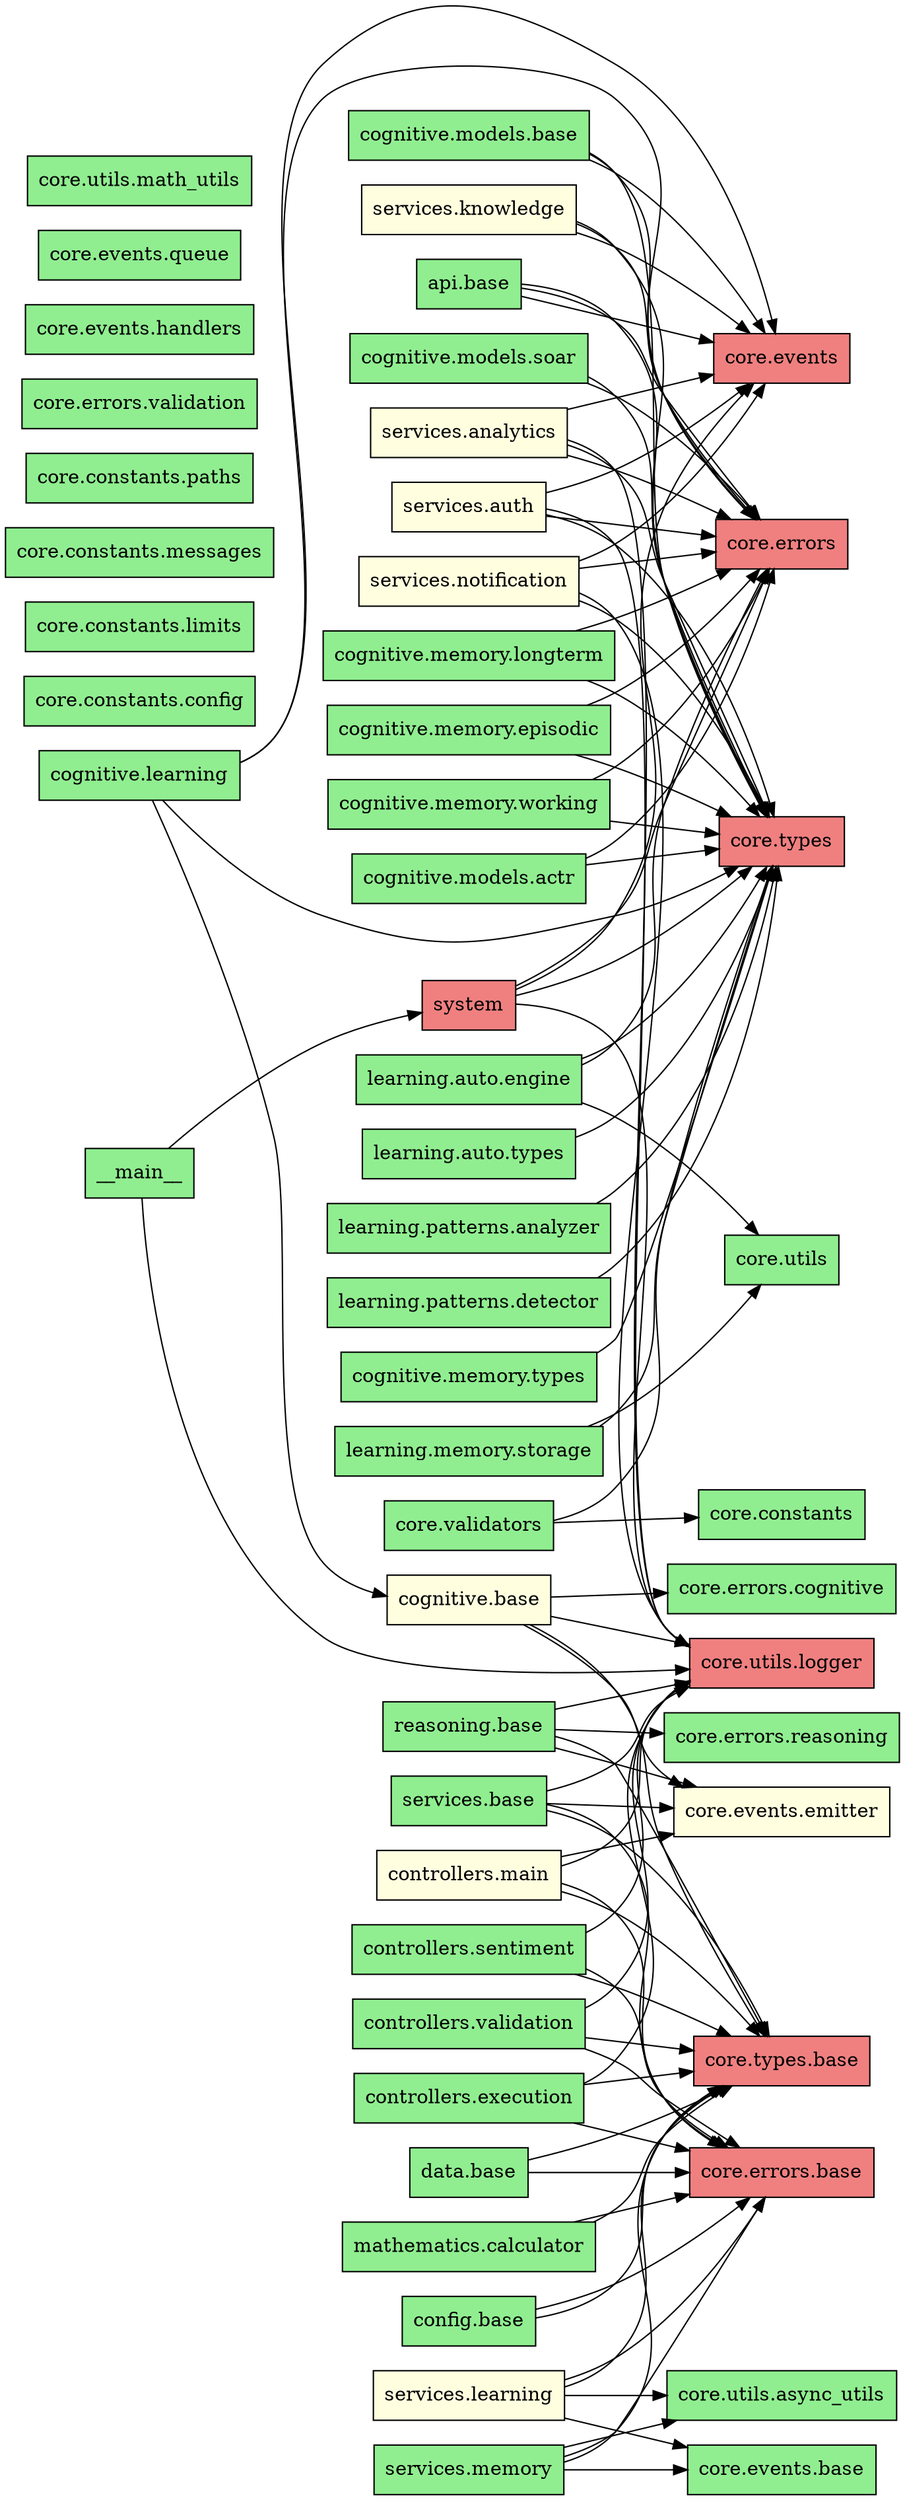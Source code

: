 digraph dependencies {
    rankdir=LR;
    node [shape=box, style=filled];

    system [label="system", fillcolor="lightcoral"];
    __main__ [label="__main__", fillcolor="lightgreen"];
    api_base [label="api.base", fillcolor="lightgreen"];
    cognitive_base [label="cognitive.base", fillcolor="lightyellow"];
    cognitive_learning [label="cognitive.learning", fillcolor="lightgreen"];
    cognitive_memory_episodic [label="cognitive.memory.episodic", fillcolor="lightgreen"];
    cognitive_memory_longterm [label="cognitive.memory.longterm", fillcolor="lightgreen"];
    cognitive_memory_types [label="cognitive.memory.types", fillcolor="lightgreen"];
    cognitive_memory_working [label="cognitive.memory.working", fillcolor="lightgreen"];
    cognitive_models_actr [label="cognitive.models.actr", fillcolor="lightgreen"];
    cognitive_models_base [label="cognitive.models.base", fillcolor="lightgreen"];
    cognitive_models_soar [label="cognitive.models.soar", fillcolor="lightgreen"];
    config_base [label="config.base", fillcolor="lightgreen"];
    controllers_execution [label="controllers.execution", fillcolor="lightgreen"];
    controllers_main [label="controllers.main", fillcolor="lightyellow"];
    controllers_sentiment [label="controllers.sentiment", fillcolor="lightgreen"];
    controllers_validation [label="controllers.validation", fillcolor="lightgreen"];
    core_constants [label="core.constants", fillcolor="lightgreen"];
    core_errors [label="core.errors", fillcolor="lightcoral"];
    core_events [label="core.events", fillcolor="lightcoral"];
    core_types [label="core.types", fillcolor="lightcoral"];
    core_utils [label="core.utils", fillcolor="lightgreen"];
    core_validators [label="core.validators", fillcolor="lightgreen"];
    core_constants_config [label="core.constants.config", fillcolor="lightgreen"];
    core_constants_limits [label="core.constants.limits", fillcolor="lightgreen"];
    core_constants_messages [label="core.constants.messages", fillcolor="lightgreen"];
    core_constants_paths [label="core.constants.paths", fillcolor="lightgreen"];
    core_errors_base [label="core.errors.base", fillcolor="lightcoral"];
    core_errors_cognitive [label="core.errors.cognitive", fillcolor="lightgreen"];
    core_errors_reasoning [label="core.errors.reasoning", fillcolor="lightgreen"];
    core_errors_validation [label="core.errors.validation", fillcolor="lightgreen"];
    core_events_base [label="core.events.base", fillcolor="lightgreen"];
    core_events_emitter [label="core.events.emitter", fillcolor="lightyellow"];
    core_events_handlers [label="core.events.handlers", fillcolor="lightgreen"];
    core_events_queue [label="core.events.queue", fillcolor="lightgreen"];
    core_types_base [label="core.types.base", fillcolor="lightcoral"];
    core_utils_async_utils [label="core.utils.async_utils", fillcolor="lightgreen"];
    core_utils_logger [label="core.utils.logger", fillcolor="lightcoral"];
    core_utils_math_utils [label="core.utils.math_utils", fillcolor="lightgreen"];
    data_base [label="data.base", fillcolor="lightgreen"];
    learning_auto_engine [label="learning.auto.engine", fillcolor="lightgreen"];
    learning_auto_types [label="learning.auto.types", fillcolor="lightgreen"];
    learning_memory_storage [label="learning.memory.storage", fillcolor="lightgreen"];
    learning_patterns_analyzer [label="learning.patterns.analyzer", fillcolor="lightgreen"];
    learning_patterns_detector [label="learning.patterns.detector", fillcolor="lightgreen"];
    mathematics_calculator [label="mathematics.calculator", fillcolor="lightgreen"];
    reasoning_base [label="reasoning.base", fillcolor="lightgreen"];
    services_analytics [label="services.analytics", fillcolor="lightyellow"];
    services_auth [label="services.auth", fillcolor="lightyellow"];
    services_base [label="services.base", fillcolor="lightgreen"];
    services_knowledge [label="services.knowledge", fillcolor="lightyellow"];
    services_learning [label="services.learning", fillcolor="lightyellow"];
    services_memory [label="services.memory", fillcolor="lightgreen"];
    services_notification [label="services.notification", fillcolor="lightyellow"];

    system -> core_events;
    system -> core_types;
    system -> core_errors;
    system -> core_utils_logger;
    __main__ -> core_utils_logger;
    __main__ -> system;
    api_base -> core_events;
    api_base -> core_errors;
    api_base -> core_types;
    cognitive_base -> core_utils_logger;
    cognitive_base -> core_types_base;
    cognitive_base -> core_errors_cognitive;
    cognitive_base -> core_events_emitter;
    cognitive_learning -> core_errors;
    cognitive_learning -> core_events;
    cognitive_learning -> cognitive_base;
    cognitive_learning -> core_types;
    cognitive_memory_episodic -> core_types;
    cognitive_memory_episodic -> core_errors;
    cognitive_memory_longterm -> core_types;
    cognitive_memory_longterm -> core_errors;
    cognitive_memory_types -> core_types;
    cognitive_memory_working -> core_types;
    cognitive_memory_working -> core_errors;
    cognitive_models_actr -> core_errors;
    cognitive_models_actr -> core_types;
    cognitive_models_base -> core_events;
    cognitive_models_base -> core_errors;
    cognitive_models_base -> core_types;
    cognitive_models_soar -> core_errors;
    cognitive_models_soar -> core_types;
    config_base -> core_types_base;
    config_base -> core_errors_base;
    controllers_execution -> core_utils_logger;
    controllers_execution -> core_types_base;
    controllers_execution -> core_errors_base;
    controllers_main -> core_errors_base;
    controllers_main -> core_types_base;
    controllers_main -> core_utils_logger;
    controllers_main -> core_events_emitter;
    controllers_sentiment -> core_utils_logger;
    controllers_sentiment -> core_types_base;
    controllers_sentiment -> core_errors_base;
    controllers_validation -> core_utils_logger;
    controllers_validation -> core_types_base;
    controllers_validation -> core_errors_base;
    core_validators -> core_constants;
    core_validators -> core_types;
    data_base -> core_types_base;
    data_base -> core_errors_base;
    learning_auto_engine -> core_utils;
    learning_auto_engine -> core_errors;
    learning_auto_engine -> core_types;
    learning_auto_types -> core_types;
    learning_memory_storage -> core_utils;
    learning_memory_storage -> core_types;
    learning_patterns_analyzer -> core_types;
    learning_patterns_detector -> core_types;
    mathematics_calculator -> core_types_base;
    mathematics_calculator -> core_errors_base;
    reasoning_base -> core_errors_reasoning;
    reasoning_base -> core_utils_logger;
    reasoning_base -> core_types_base;
    reasoning_base -> core_events_emitter;
    services_analytics -> core_events;
    services_analytics -> core_types;
    services_analytics -> core_errors;
    services_analytics -> core_utils_logger;
    services_auth -> core_events;
    services_auth -> core_types;
    services_auth -> core_errors;
    services_auth -> core_utils_logger;
    services_base -> core_utils_logger;
    services_base -> core_types_base;
    services_base -> core_errors_base;
    services_base -> core_events_emitter;
    services_knowledge -> core_events;
    services_knowledge -> core_types;
    services_knowledge -> core_errors;
    services_learning -> core_utils_async_utils;
    services_learning -> core_errors_base;
    services_learning -> core_types_base;
    services_learning -> core_events_base;
    services_memory -> core_utils_async_utils;
    services_memory -> core_events_base;
    services_memory -> core_types_base;
    services_memory -> core_errors_base;
    services_notification -> core_events;
    services_notification -> core_types;
    services_notification -> core_errors;
    services_notification -> core_utils_logger;
}
